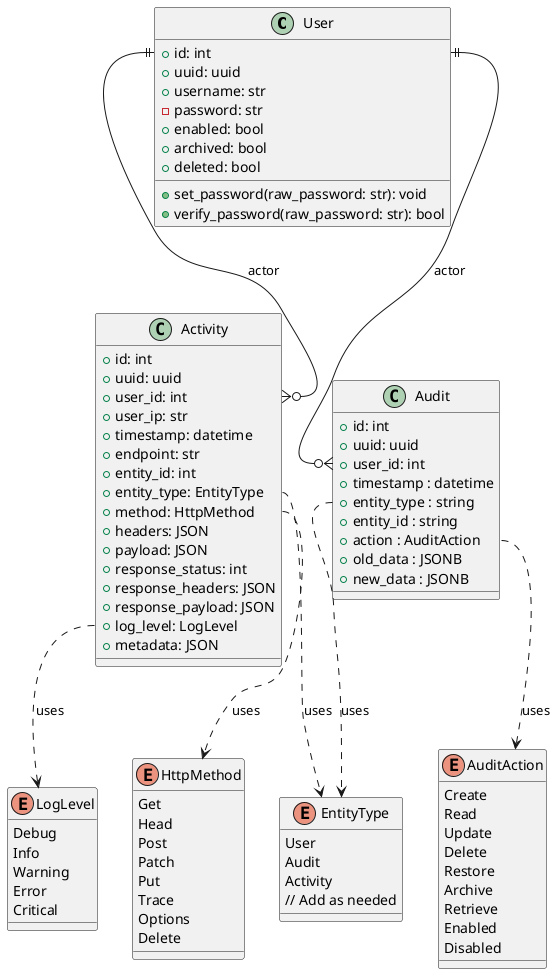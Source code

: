 @startuml activity

class User {
    +id: int
    +uuid: uuid
    +username: str
    -password: str
    +enabled: bool
    +archived: bool
    +deleted: bool
    +set_password(raw_password: str): void
    +verify_password(raw_password: str): bool
}
' Represents a user in the system with attributes like username, password, and status flags.

class Activity {
    +id: int
    +uuid: uuid
    +user_id: int
    +user_ip: str
    +timestamp: datetime
    +endpoint: str
    +entity_id: int
    +entity_type: EntityType
    +method: HttpMethod
    +headers: JSON
    +payload: JSON
    +response_status: int
    +response_headers: JSON
    +response_payload: JSON
    +log_level: LogLevel
    +metadata: JSON
}
' Logs user activities, including details about the request and response.

enum EntityType {
    User
    Audit
    Activity
    // Add as needed
}
' Defines the types of entities that can be associated with activities.

enum HttpMethod {
    Get
    Head
    Post
    Patch
    Put
    Trace
    Options
    Delete
}
' Represents HTTP methods used in activities.

enum LogLevel {
    Debug
    Info
    Warning
    Error
    Critical
}
' Specifies the severity level of logs.

enum AuditAction {
    Create
    Read
    Update
    Delete
    Restore
    Archive
    Retrieve
    Enabled
    Disabled
}
' Enumerates possible actions that can be audited.

class Audit {
    +id: int
    +uuid: uuid
    +user_id: int
    +timestamp : datetime
    +entity_type : string
    +entity_id : string
    +action : AuditAction
    +old_data : JSONB
    +new_data : JSONB
}
' Tracks changes to entities, including the old and new data states.

User::id ||--o{ Activity::user_id : actor
' Links a user to their activities.

User::id ||--o{ Audit::user_id : actor
' Links a user to their audit records.

Activity::method ..> HttpMethod : uses
' Indicates that activities use HTTP methods.

Activity::entity_type ..> EntityType : uses
' Indicates that activities are associated with specific entity types.

Activity::log_level ..> LogLevel : uses
' Indicates the log level for activities.

Audit::entity_type ..> EntityType : uses
' Suggests that audits are associated with specific actions.

Audit::action ..> AuditAction : uses
' Indicates the action being audited.

@enduml